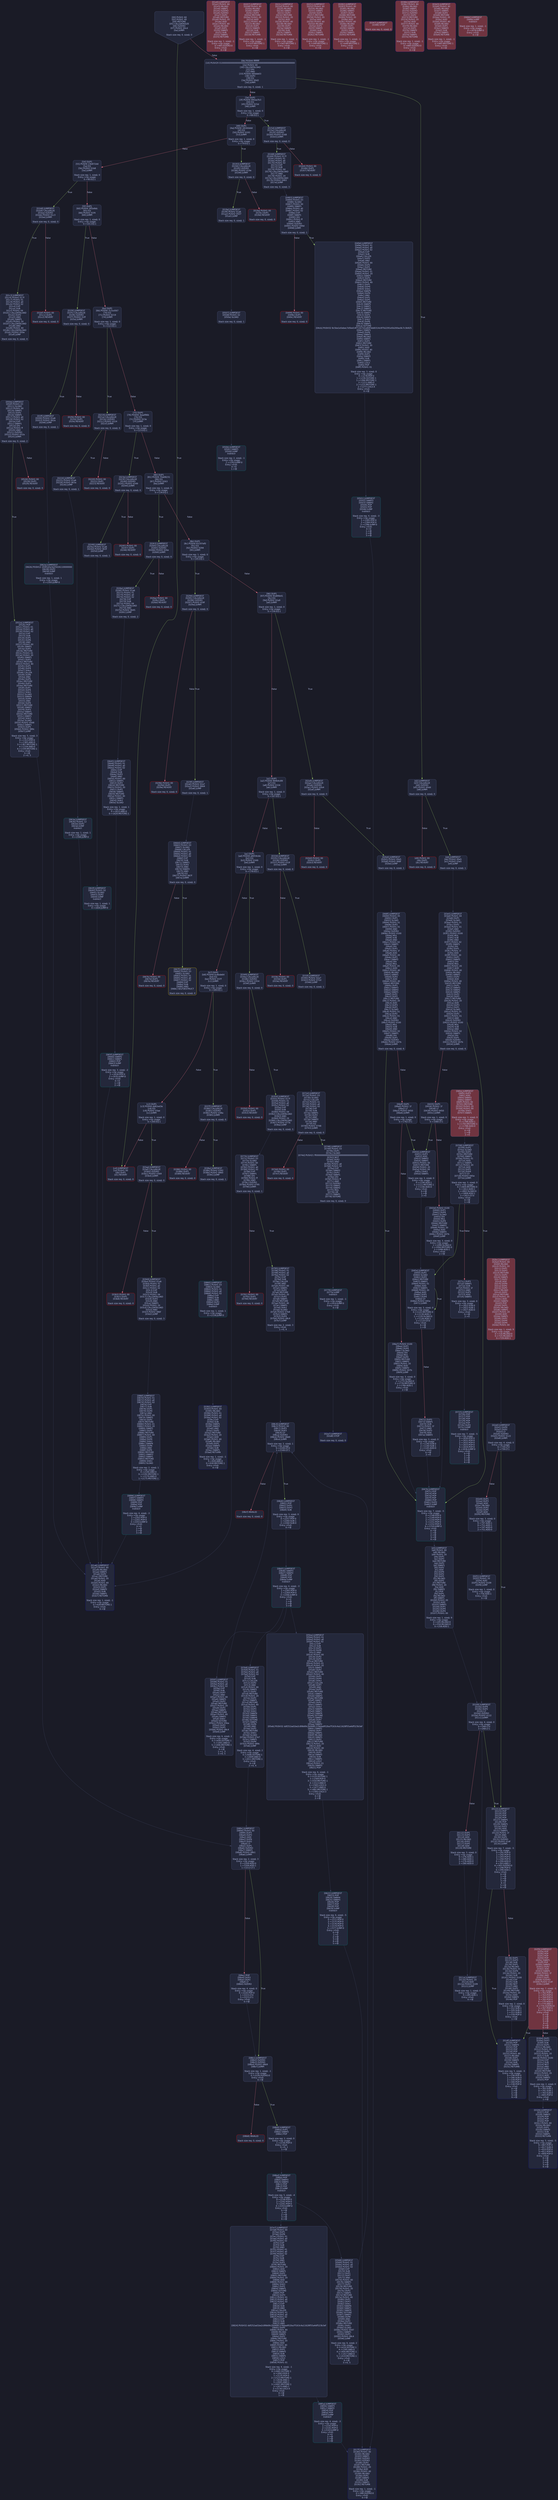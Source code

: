 digraph G {
    node [shape=box, style="filled, rounded", color="#565f89", fontcolor="#c0caf5", fontname="Helvetica", fillcolor="#24283b"];
    edge [color="#414868", fontcolor="#c0caf5", fontname="Helvetica"];
    bgcolor="#1a1b26";
    0 [ label = "[00] PUSH1 60
[02] PUSH1 40
[04] MSTORE
[05] CALLDATASIZE
[06] ISZERO
[07] PUSH2 00cd
[0a] JUMPI

Stack size req: 0, sizeΔ: 0
" shape = invhouse]
    1 [ label = "[0b] PUSH4 ffffffff
[10] PUSH29 0100000000000000000000000000000000000000000000000000000000
[2e] PUSH1 00
[30] CALLDATALOAD
[31] DIV
[32] AND
[33] PUSH4 06fdde03
[38] DUP2
[39] EQ
[3a] PUSH2 00d2
[3d] JUMPI

Stack size req: 0, sizeΔ: 1
"]
    2 [ label = "[3e] DUP1
[3f] PUSH4 095ea7b3
[44] EQ
[45] PUSH2 015d
[48] JUMPI

Stack size req: 1, sizeΔ: 0
Entry->Op usage:
	0->68:EQ:1
"]
    3 [ label = "[49] DUP1
[4a] PUSH4 18160ddd
[4f] EQ
[50] PUSH2 0193
[53] JUMPI

Stack size req: 1, sizeΔ: 0
Entry->Op usage:
	0->79:EQ:1
"]
    4 [ label = "[54] DUP1
[55] PUSH4 23b872dd
[5a] EQ
[5b] PUSH2 01b8
[5e] JUMPI

Stack size req: 1, sizeΔ: 0
Entry->Op usage:
	0->90:EQ:1
"]
    5 [ label = "[5f] DUP1
[60] PUSH4 2ff2e9dc
[65] EQ
[66] PUSH2 01f4
[69] JUMPI

Stack size req: 1, sizeΔ: 0
Entry->Op usage:
	0->101:EQ:1
"]
    6 [ label = "[6a] DUP1
[6b] PUSH4 313ce567
[70] EQ
[71] PUSH2 0219
[74] JUMPI

Stack size req: 1, sizeΔ: 0
Entry->Op usage:
	0->112:EQ:1
"]
    7 [ label = "[75] DUP1
[76] PUSH4 3eaaf86b
[7b] EQ
[7c] PUSH2 023e
[7f] JUMPI

Stack size req: 1, sizeΔ: 0
Entry->Op usage:
	0->123:EQ:1
"]
    8 [ label = "[80] DUP1
[81] PUSH4 70a08231
[86] EQ
[87] PUSH2 0263
[8a] JUMPI

Stack size req: 1, sizeΔ: 0
Entry->Op usage:
	0->134:EQ:1
"]
    9 [ label = "[8b] DUP1
[8c] PUSH4 83197ef0
[91] EQ
[92] PUSH2 0294
[95] JUMPI

Stack size req: 1, sizeΔ: 0
Entry->Op usage:
	0->145:EQ:1
"]
    10 [ label = "[96] DUP1
[97] PUSH4 95d89b41
[9c] EQ
[9d] PUSH2 02a9
[a0] JUMPI

Stack size req: 1, sizeΔ: 0
Entry->Op usage:
	0->156:EQ:1
"]
    11 [ label = "[a1] DUP1
[a2] PUSH4 99464c89
[a7] EQ
[a8] PUSH2 0334
[ab] JUMPI

Stack size req: 1, sizeΔ: 0
Entry->Op usage:
	0->167:EQ:1
"]
    12 [ label = "[ac] DUP1
[ad] PUSH4 a9059cbb
[b2] EQ
[b3] PUSH2 0349
[b6] JUMPI

Stack size req: 1, sizeΔ: 0
Entry->Op usage:
	0->178:EQ:1
"]
    13 [ label = "[b7] DUP1
[b8] PUSH4 bc8bde64
[bd] EQ
[be] PUSH2 037f
[c1] JUMPI

Stack size req: 1, sizeΔ: 0
Entry->Op usage:
	0->189:EQ:1
"]
    14 [ label = "[c2] DUP1
[c3] PUSH4 dd62ed3e
[c8] EQ
[c9] PUSH2 03ae
[cc] JUMPI

Stack size req: 1, sizeΔ: 0
Entry->Op usage:
	0->200:EQ:1
"]
    15 [ label = "[cd] JUMPDEST
[ce] PUSH1 00
[d0] DUP1
[d1] REVERT

Stack size req: 0, sizeΔ: 0
" color = "red"]
    16 [ label = "[d2] JUMPDEST
[d3] CALLVALUE
[d4] ISZERO
[d5] PUSH2 00dd
[d8] JUMPI

Stack size req: 0, sizeΔ: 0
"]
    17 [ label = "[d9] PUSH1 00
[db] DUP1
[dc] REVERT

Stack size req: 0, sizeΔ: 0
" color = "red"]
    18 [ label = "[dd] JUMPDEST
[de] PUSH2 00e5
[e1] PUSH2 03e5
[e4] JUMP

Stack size req: 0, sizeΔ: 1
"]
    19 [ label = "[e5] JUMPDEST
[e6] PUSH1 40
[e8] MLOAD
[e9] PUSH1 20
[eb] DUP1
[ec] DUP3
[ed] MSTORE
[ee] DUP2
[ef] SWAP1
[f0] DUP2
[f1] ADD
[f2] DUP4
[f3] DUP2
[f4] DUP2
[f5] MLOAD
[f6] DUP2
[f7] MSTORE
[f8] PUSH1 20
[fa] ADD
[fb] SWAP2
[fc] POP
[fd] DUP1
[fe] MLOAD
[ff] SWAP1
[0100] PUSH1 20
[0102] ADD
[0103] SWAP1
[0104] DUP1
[0105] DUP4
[0106] DUP4
[0107] PUSH1 00

Stack size req: 1, sizeΔ: 9
Entry->Op usage:
	0->245:MLOAD:0
	0->254:MLOAD:0
	0->258:ADD:1
"]
    20 [ label = "[0109] JUMPDEST
[010a] DUP4
[010b] DUP2
[010c] LT
[010d] ISZERO
[010e] PUSH2 0122
[0111] JUMPI

Stack size req: 4, sizeΔ: 0
Entry->Op usage:
	0->268:LT:0
	3->268:LT:1
"]
    21 [ label = "[0112] DUP1
[0113] DUP3
[0114] ADD
[0115] MLOAD
[0116] DUP2
[0117] DUP5
[0118] ADD
[0119] MSTORE

Stack size req: 3, sizeΔ: 0
Entry->Op usage:
	0->276:ADD:1
	0->280:ADD:1
	1->276:ADD:0
	2->280:ADD:0
"]
    22 [ label = "[011a] JUMPDEST
[011b] PUSH1 20
[011d] ADD
[011e] PUSH2 0109
[0121] JUMP

Stack size req: 1, sizeΔ: 0
Entry->Op usage:
	0->285:ADD:1
Entry->Exit:
	0->😵
"]
    23 [ label = "[0122] JUMPDEST
[0123] POP
[0124] POP
[0125] POP
[0126] POP
[0127] SWAP1
[0128] POP
[0129] SWAP1
[012a] DUP2
[012b] ADD
[012c] SWAP1
[012d] PUSH1 1f
[012f] AND
[0130] DUP1
[0131] ISZERO
[0132] PUSH2 014f
[0135] JUMPI

Stack size req: 7, sizeΔ: -5
Entry->Op usage:
	0->291:POP:0
	1->292:POP:0
	2->293:POP:0
	3->294:POP:0
	4->299:ADD:0
	4->303:AND:1
	4->305:ISZERO:0
	5->296:POP:0
	6->299:ADD:1
Entry->Exit:
	0->😵
	1->😵
	2->😵
	3->😵
	4->0
	5->😵
	6->😵
"]
    24 [ label = "[0136] DUP1
[0137] DUP3
[0138] SUB
[0139] DUP1
[013a] MLOAD
[013b] PUSH1 01
[013d] DUP4
[013e] PUSH1 20
[0140] SUB
[0141] PUSH2 0100
[0144] EXP
[0145] SUB
[0146] NOT
[0147] AND
[0148] DUP2
[0149] MSTORE
[014a] PUSH1 20
[014c] ADD
[014d] SWAP2
[014e] POP

Stack size req: 2, sizeΔ: 0
Entry->Op usage:
	0->312:SUB:1
	0->320:SUB:1
	1->312:SUB:0
	1->334:POP:0
Entry->Exit:
	1->😵
"]
    25 [ label = "[014f] JUMPDEST
[0150] POP
[0151] SWAP3
[0152] POP
[0153] POP
[0154] POP
[0155] PUSH1 40
[0157] MLOAD
[0158] DUP1
[0159] SWAP2
[015a] SUB
[015b] SWAP1
[015c] RETURN

Stack size req: 5, sizeΔ: -5
Entry->Op usage:
	0->336:POP:0
	1->346:SUB:0
	2->339:POP:0
	3->340:POP:0
	4->338:POP:0
Entry->Exit:
	0->😵
	1->😵
	2->😵
	3->😵
	4->😵
" color = "darkblue"]
    26 [ label = "[015d] JUMPDEST
[015e] CALLVALUE
[015f] ISZERO
[0160] PUSH2 0168
[0163] JUMPI

Stack size req: 0, sizeΔ: 0
"]
    27 [ label = "[0164] PUSH1 00
[0166] DUP1
[0167] REVERT

Stack size req: 0, sizeΔ: 0
" color = "red"]
    28 [ label = "[0168] JUMPDEST
[0169] PUSH2 017f
[016c] PUSH1 01
[016e] PUSH1 a0
[0170] PUSH1 02
[0172] EXP
[0173] SUB
[0174] PUSH1 04
[0176] CALLDATALOAD
[0177] AND
[0178] PUSH1 24
[017a] CALLDATALOAD
[017b] PUSH2 0483
[017e] JUMP

Stack size req: 0, sizeΔ: 3
"]
    29 [ label = "[017f] JUMPDEST
[0180] PUSH1 40
[0182] MLOAD
[0183] SWAP1
[0184] ISZERO
[0185] ISZERO
[0186] DUP2
[0187] MSTORE
[0188] PUSH1 20
[018a] ADD
[018b] PUSH1 40
[018d] MLOAD
[018e] DUP1
[018f] SWAP2
[0190] SUB
[0191] SWAP1
[0192] RETURN

Stack size req: 1, sizeΔ: -1
Entry->Op usage:
	0->388:ISZERO:0
Entry->Exit:
	0->😵
" color = "darkblue"]
    30 [ label = "[0193] JUMPDEST
[0194] CALLVALUE
[0195] ISZERO
[0196] PUSH2 019e
[0199] JUMPI

Stack size req: 0, sizeΔ: 0
"]
    31 [ label = "[019a] PUSH1 00
[019c] DUP1
[019d] REVERT

Stack size req: 0, sizeΔ: 0
" color = "red"]
    32 [ label = "[019e] JUMPDEST
[019f] PUSH2 01a6
[01a2] PUSH2 0507
[01a5] JUMP

Stack size req: 0, sizeΔ: 1
"]
    33 [ label = "[01a6] JUMPDEST
[01a7] PUSH1 40
[01a9] MLOAD
[01aa] SWAP1
[01ab] DUP2
[01ac] MSTORE
[01ad] PUSH1 20
[01af] ADD
[01b0] PUSH1 40
[01b2] MLOAD
[01b3] DUP1
[01b4] SWAP2
[01b5] SUB
[01b6] SWAP1
[01b7] RETURN

Stack size req: 1, sizeΔ: -1
Entry->Op usage:
	0->428:MSTORE:1
Entry->Exit:
	0->😵
" color = "darkblue"]
    34 [ label = "[01b8] JUMPDEST
[01b9] CALLVALUE
[01ba] ISZERO
[01bb] PUSH2 01c3
[01be] JUMPI

Stack size req: 0, sizeΔ: 0
"]
    35 [ label = "[01bf] PUSH1 00
[01c1] DUP1
[01c2] REVERT

Stack size req: 0, sizeΔ: 0
" color = "red"]
    36 [ label = "[01c3] JUMPDEST
[01c4] PUSH2 017f
[01c7] PUSH1 01
[01c9] PUSH1 a0
[01cb] PUSH1 02
[01cd] EXP
[01ce] SUB
[01cf] PUSH1 04
[01d1] CALLDATALOAD
[01d2] DUP2
[01d3] AND
[01d4] SWAP1
[01d5] PUSH1 24
[01d7] CALLDATALOAD
[01d8] AND
[01d9] PUSH1 44
[01db] CALLDATALOAD
[01dc] PUSH2 050e
[01df] JUMP

Stack size req: 0, sizeΔ: 4
"]
    37 [ label = "[01e0] JUMPDEST
[01e1] PUSH1 40
[01e3] MLOAD
[01e4] SWAP1
[01e5] ISZERO
[01e6] ISZERO
[01e7] DUP2
[01e8] MSTORE
[01e9] PUSH1 20
[01eb] ADD
[01ec] PUSH1 40
[01ee] MLOAD
[01ef] DUP1
[01f0] SWAP2
[01f1] SUB
[01f2] SWAP1
[01f3] RETURN

Stack size req: 1, sizeΔ: -1
Entry->Op usage:
	0->485:ISZERO:0
Entry->Exit:
	0->😵
" color = "darkblue" fillcolor = "#703440"]
    38 [ label = "[01f4] JUMPDEST
[01f5] CALLVALUE
[01f6] ISZERO
[01f7] PUSH2 01ff
[01fa] JUMPI

Stack size req: 0, sizeΔ: 0
"]
    39 [ label = "[01fb] PUSH1 00
[01fd] DUP1
[01fe] REVERT

Stack size req: 0, sizeΔ: 0
" color = "red"]
    40 [ label = "[01ff] JUMPDEST
[0200] PUSH2 01a6
[0203] PUSH2 062a
[0206] JUMP

Stack size req: 0, sizeΔ: 1
"]
    41 [ label = "[0207] JUMPDEST
[0208] PUSH1 40
[020a] MLOAD
[020b] SWAP1
[020c] DUP2
[020d] MSTORE
[020e] PUSH1 20
[0210] ADD
[0211] PUSH1 40
[0213] MLOAD
[0214] DUP1
[0215] SWAP2
[0216] SUB
[0217] SWAP1
[0218] RETURN

Stack size req: 1, sizeΔ: -1
Entry->Op usage:
	0->525:MSTORE:1
Entry->Exit:
	0->😵
" color = "darkblue" fillcolor = "#703440"]
    42 [ label = "[0219] JUMPDEST
[021a] CALLVALUE
[021b] ISZERO
[021c] PUSH2 0224
[021f] JUMPI

Stack size req: 0, sizeΔ: 0
"]
    43 [ label = "[0220] PUSH1 00
[0222] DUP1
[0223] REVERT

Stack size req: 0, sizeΔ: 0
" color = "red"]
    44 [ label = "[0224] JUMPDEST
[0225] PUSH2 01a6
[0228] PUSH2 063a
[022b] JUMP

Stack size req: 0, sizeΔ: 1
"]
    45 [ label = "[022c] JUMPDEST
[022d] PUSH1 40
[022f] MLOAD
[0230] SWAP1
[0231] DUP2
[0232] MSTORE
[0233] PUSH1 20
[0235] ADD
[0236] PUSH1 40
[0238] MLOAD
[0239] DUP1
[023a] SWAP2
[023b] SUB
[023c] SWAP1
[023d] RETURN

Stack size req: 1, sizeΔ: -1
Entry->Op usage:
	0->562:MSTORE:1
Entry->Exit:
	0->😵
" color = "darkblue" fillcolor = "#703440"]
    46 [ label = "[023e] JUMPDEST
[023f] CALLVALUE
[0240] ISZERO
[0241] PUSH2 0249
[0244] JUMPI

Stack size req: 0, sizeΔ: 0
"]
    47 [ label = "[0245] PUSH1 00
[0247] DUP1
[0248] REVERT

Stack size req: 0, sizeΔ: 0
" color = "red"]
    48 [ label = "[0249] JUMPDEST
[024a] PUSH2 01a6
[024d] PUSH2 063f
[0250] JUMP

Stack size req: 0, sizeΔ: 1
"]
    49 [ label = "[0251] JUMPDEST
[0252] PUSH1 40
[0254] MLOAD
[0255] SWAP1
[0256] DUP2
[0257] MSTORE
[0258] PUSH1 20
[025a] ADD
[025b] PUSH1 40
[025d] MLOAD
[025e] DUP1
[025f] SWAP2
[0260] SUB
[0261] SWAP1
[0262] RETURN

Stack size req: 1, sizeΔ: -1
Entry->Op usage:
	0->599:MSTORE:1
Entry->Exit:
	0->😵
" color = "darkblue" fillcolor = "#703440"]
    50 [ label = "[0263] JUMPDEST
[0264] CALLVALUE
[0265] ISZERO
[0266] PUSH2 026e
[0269] JUMPI

Stack size req: 0, sizeΔ: 0
"]
    51 [ label = "[026a] PUSH1 00
[026c] DUP1
[026d] REVERT

Stack size req: 0, sizeΔ: 0
" color = "red"]
    52 [ label = "[026e] JUMPDEST
[026f] PUSH2 01a6
[0272] PUSH1 01
[0274] PUSH1 a0
[0276] PUSH1 02
[0278] EXP
[0279] SUB
[027a] PUSH1 04
[027c] CALLDATALOAD
[027d] AND
[027e] PUSH2 0645
[0281] JUMP

Stack size req: 0, sizeΔ: 2
"]
    53 [ label = "[0282] JUMPDEST
[0283] PUSH1 40
[0285] MLOAD
[0286] SWAP1
[0287] DUP2
[0288] MSTORE
[0289] PUSH1 20
[028b] ADD
[028c] PUSH1 40
[028e] MLOAD
[028f] DUP1
[0290] SWAP2
[0291] SUB
[0292] SWAP1
[0293] RETURN

Stack size req: 1, sizeΔ: -1
Entry->Op usage:
	0->648:MSTORE:1
Entry->Exit:
	0->😵
" color = "darkblue" fillcolor = "#703440"]
    54 [ label = "[0294] JUMPDEST
[0295] CALLVALUE
[0296] ISZERO
[0297] PUSH2 029f
[029a] JUMPI

Stack size req: 0, sizeΔ: 0
"]
    55 [ label = "[029b] PUSH1 00
[029d] DUP1
[029e] REVERT

Stack size req: 0, sizeΔ: 0
" color = "red"]
    56 [ label = "[029f] JUMPDEST
[02a0] PUSH2 02a7
[02a3] PUSH2 0664
[02a6] JUMP

Stack size req: 0, sizeΔ: 1
"]
    57 [ label = "[02a7] JUMPDEST
[02a8] STOP

Stack size req: 0, sizeΔ: 0
" color = "darkblue"]
    58 [ label = "[02a9] JUMPDEST
[02aa] CALLVALUE
[02ab] ISZERO
[02ac] PUSH2 02b4
[02af] JUMPI

Stack size req: 0, sizeΔ: 0
"]
    59 [ label = "[02b0] PUSH1 00
[02b2] DUP1
[02b3] REVERT

Stack size req: 0, sizeΔ: 0
" color = "red"]
    60 [ label = "[02b4] JUMPDEST
[02b5] PUSH2 00e5
[02b8] PUSH2 068f
[02bb] JUMP

Stack size req: 0, sizeΔ: 1
"]
    61 [ label = "[02bc] JUMPDEST
[02bd] PUSH1 40
[02bf] MLOAD
[02c0] PUSH1 20
[02c2] DUP1
[02c3] DUP3
[02c4] MSTORE
[02c5] DUP2
[02c6] SWAP1
[02c7] DUP2
[02c8] ADD
[02c9] DUP4
[02ca] DUP2
[02cb] DUP2
[02cc] MLOAD
[02cd] DUP2
[02ce] MSTORE
[02cf] PUSH1 20
[02d1] ADD
[02d2] SWAP2
[02d3] POP
[02d4] DUP1
[02d5] MLOAD
[02d6] SWAP1
[02d7] PUSH1 20
[02d9] ADD
[02da] SWAP1
[02db] DUP1
[02dc] DUP4
[02dd] DUP4
[02de] PUSH1 00

Stack size req: 1, sizeΔ: 9
Entry->Op usage:
	0->716:MLOAD:0
	0->725:MLOAD:0
	0->729:ADD:1
" fillcolor = "#703440"]
    62 [ label = "[02e0] JUMPDEST
[02e1] DUP4
[02e2] DUP2
[02e3] LT
[02e4] ISZERO
[02e5] PUSH2 0122
[02e8] JUMPI

Stack size req: 4, sizeΔ: 0
Entry->Op usage:
	0->739:LT:0
	3->739:LT:1
"]
    63 [ label = "[02e9] DUP1
[02ea] DUP3
[02eb] ADD
[02ec] MLOAD
[02ed] DUP2
[02ee] DUP5
[02ef] ADD
[02f0] MSTORE

Stack size req: 3, sizeΔ: 0
Entry->Op usage:
	0->747:ADD:1
	0->751:ADD:1
	1->747:ADD:0
	2->751:ADD:0
"]
    64 [ label = "[02f1] JUMPDEST
[02f2] PUSH1 20
[02f4] ADD
[02f5] PUSH2 0109
[02f8] JUMP

Stack size req: 1, sizeΔ: 0
Entry->Op usage:
	0->756:ADD:1
Entry->Exit:
	0->😵
"]
    65 [ label = "[02f9] JUMPDEST
[02fa] POP
[02fb] POP
[02fc] POP
[02fd] POP
[02fe] SWAP1
[02ff] POP
[0300] SWAP1
[0301] DUP2
[0302] ADD
[0303] SWAP1
[0304] PUSH1 1f
[0306] AND
[0307] DUP1
[0308] ISZERO
[0309] PUSH2 014f
[030c] JUMPI

Stack size req: 7, sizeΔ: -5
Entry->Op usage:
	0->762:POP:0
	1->763:POP:0
	2->764:POP:0
	3->765:POP:0
	4->770:ADD:0
	4->774:AND:1
	4->776:ISZERO:0
	5->767:POP:0
	6->770:ADD:1
Entry->Exit:
	0->😵
	1->😵
	2->😵
	3->😵
	4->0
	5->😵
	6->😵
" fillcolor = "#703440"]
    66 [ label = "[030d] DUP1
[030e] DUP3
[030f] SUB
[0310] DUP1
[0311] MLOAD
[0312] PUSH1 01
[0314] DUP4
[0315] PUSH1 20
[0317] SUB
[0318] PUSH2 0100
[031b] EXP
[031c] SUB
[031d] NOT
[031e] AND
[031f] DUP2
[0320] MSTORE
[0321] PUSH1 20
[0323] ADD
[0324] SWAP2
[0325] POP

Stack size req: 2, sizeΔ: 0
Entry->Op usage:
	0->783:SUB:1
	0->791:SUB:1
	1->783:SUB:0
	1->805:POP:0
Entry->Exit:
	1->😵
"]
    67 [ label = "[0326] JUMPDEST
[0327] POP
[0328] SWAP3
[0329] POP
[032a] POP
[032b] POP
[032c] PUSH1 40
[032e] MLOAD
[032f] DUP1
[0330] SWAP2
[0331] SUB
[0332] SWAP1
[0333] RETURN

Stack size req: 5, sizeΔ: -5
Entry->Op usage:
	0->807:POP:0
	1->817:SUB:0
	2->810:POP:0
	3->811:POP:0
	4->809:POP:0
Entry->Exit:
	0->😵
	1->😵
	2->😵
	3->😵
	4->😵
" color = "darkblue"]
    68 [ label = "[0334] JUMPDEST
[0335] CALLVALUE
[0336] ISZERO
[0337] PUSH2 033f
[033a] JUMPI

Stack size req: 0, sizeΔ: 0
"]
    69 [ label = "[033b] PUSH1 00
[033d] DUP1
[033e] REVERT

Stack size req: 0, sizeΔ: 0
" color = "red"]
    70 [ label = "[033f] JUMPDEST
[0340] PUSH2 02a7
[0343] PUSH2 072d
[0346] JUMP

Stack size req: 0, sizeΔ: 1
"]
    71 [ label = "[0347] JUMPDEST
[0348] STOP

Stack size req: 0, sizeΔ: 0
" color = "darkblue" fillcolor = "#703440"]
    72 [ label = "[0349] JUMPDEST
[034a] CALLVALUE
[034b] ISZERO
[034c] PUSH2 0354
[034f] JUMPI

Stack size req: 0, sizeΔ: 0
"]
    73 [ label = "[0350] PUSH1 00
[0352] DUP1
[0353] REVERT

Stack size req: 0, sizeΔ: 0
" color = "red"]
    74 [ label = "[0354] JUMPDEST
[0355] PUSH2 017f
[0358] PUSH1 01
[035a] PUSH1 a0
[035c] PUSH1 02
[035e] EXP
[035f] SUB
[0360] PUSH1 04
[0362] CALLDATALOAD
[0363] AND
[0364] PUSH1 24
[0366] CALLDATALOAD
[0367] PUSH2 077b
[036a] JUMP

Stack size req: 0, sizeΔ: 3
"]
    75 [ label = "[036b] JUMPDEST
[036c] PUSH1 40
[036e] MLOAD
[036f] SWAP1
[0370] ISZERO
[0371] ISZERO
[0372] DUP2
[0373] MSTORE
[0374] PUSH1 20
[0376] ADD
[0377] PUSH1 40
[0379] MLOAD
[037a] DUP1
[037b] SWAP2
[037c] SUB
[037d] SWAP1
[037e] RETURN

Stack size req: 1, sizeΔ: -1
Entry->Op usage:
	0->880:ISZERO:0
Entry->Exit:
	0->😵
" color = "darkblue" fillcolor = "#703440"]
    76 [ label = "[037f] JUMPDEST
[0380] CALLVALUE
[0381] ISZERO
[0382] PUSH2 038a
[0385] JUMPI

Stack size req: 0, sizeΔ: 0
"]
    77 [ label = "[0386] PUSH1 00
[0388] DUP1
[0389] REVERT

Stack size req: 0, sizeΔ: 0
" color = "red"]
    78 [ label = "[038a] JUMPDEST
[038b] PUSH2 0392
[038e] PUSH2 0860
[0391] JUMP

Stack size req: 0, sizeΔ: 1
"]
    79 [ label = "[0392] JUMPDEST
[0393] PUSH1 40
[0395] MLOAD
[0396] PUSH1 01
[0398] PUSH1 a0
[039a] PUSH1 02
[039c] EXP
[039d] SUB
[039e] SWAP1
[039f] SWAP2
[03a0] AND
[03a1] DUP2
[03a2] MSTORE
[03a3] PUSH1 20
[03a5] ADD
[03a6] PUSH1 40
[03a8] MLOAD
[03a9] DUP1
[03aa] SWAP2
[03ab] SUB
[03ac] SWAP1
[03ad] RETURN

Stack size req: 1, sizeΔ: -1
Entry->Op usage:
	0->928:AND:0
	0->930:MSTORE:1
Entry->Exit:
	0->😵
" color = "darkblue"]
    80 [ label = "[03ae] JUMPDEST
[03af] CALLVALUE
[03b0] ISZERO
[03b1] PUSH2 03b9
[03b4] JUMPI

Stack size req: 0, sizeΔ: 0
"]
    81 [ label = "[03b5] PUSH1 00
[03b7] DUP1
[03b8] REVERT

Stack size req: 0, sizeΔ: 0
" color = "red"]
    82 [ label = "[03b9] JUMPDEST
[03ba] PUSH2 01a6
[03bd] PUSH1 01
[03bf] PUSH1 a0
[03c1] PUSH1 02
[03c3] EXP
[03c4] SUB
[03c5] PUSH1 04
[03c7] CALLDATALOAD
[03c8] DUP2
[03c9] AND
[03ca] SWAP1
[03cb] PUSH1 24
[03cd] CALLDATALOAD
[03ce] AND
[03cf] PUSH2 086f
[03d2] JUMP

Stack size req: 0, sizeΔ: 3
"]
    83 [ label = "[03d3] JUMPDEST
[03d4] PUSH1 40
[03d6] MLOAD
[03d7] SWAP1
[03d8] DUP2
[03d9] MSTORE
[03da] PUSH1 20
[03dc] ADD
[03dd] PUSH1 40
[03df] MLOAD
[03e0] DUP1
[03e1] SWAP2
[03e2] SUB
[03e3] SWAP1
[03e4] RETURN

Stack size req: 1, sizeΔ: -1
Entry->Op usage:
	0->985:MSTORE:1
Entry->Exit:
	0->😵
" color = "darkblue" fillcolor = "#703440"]
    84 [ label = "[03e5] JUMPDEST
[03e6] PUSH1 04
[03e8] DUP1
[03e9] SLOAD
[03ea] PUSH1 01
[03ec] DUP2
[03ed] PUSH1 01
[03ef] AND
[03f0] ISZERO
[03f1] PUSH2 0100
[03f4] MUL
[03f5] SUB
[03f6] AND
[03f7] PUSH1 02
[03f9] SWAP1
[03fa] DIV
[03fb] DUP1
[03fc] PUSH1 1f
[03fe] ADD
[03ff] PUSH1 20
[0401] DUP1
[0402] SWAP2
[0403] DIV
[0404] MUL
[0405] PUSH1 20
[0407] ADD
[0408] PUSH1 40
[040a] MLOAD
[040b] SWAP1
[040c] DUP2
[040d] ADD
[040e] PUSH1 40
[0410] MSTORE
[0411] DUP1
[0412] SWAP3
[0413] SWAP2
[0414] SWAP1
[0415] DUP2
[0416] DUP2
[0417] MSTORE
[0418] PUSH1 20
[041a] ADD
[041b] DUP3
[041c] DUP1
[041d] SLOAD
[041e] PUSH1 01
[0420] DUP2
[0421] PUSH1 01
[0423] AND
[0424] ISZERO
[0425] PUSH2 0100
[0428] MUL
[0429] SUB
[042a] AND
[042b] PUSH1 02
[042d] SWAP1
[042e] DIV
[042f] DUP1
[0430] ISZERO
[0431] PUSH2 047b
[0434] JUMPI

Stack size req: 0, sizeΔ: 6
"]
    85 [ label = "[0435] DUP1
[0436] PUSH1 1f
[0438] LT
[0439] PUSH2 0450
[043c] JUMPI

Stack size req: 1, sizeΔ: 0
Entry->Op usage:
	0->1080:LT:1
"]
    86 [ label = "[043d] PUSH2 0100
[0440] DUP1
[0441] DUP4
[0442] SLOAD
[0443] DIV
[0444] MUL
[0445] DUP4
[0446] MSTORE
[0447] SWAP2
[0448] PUSH1 20
[044a] ADD
[044b] SWAP2
[044c] PUSH2 047b
[044f] JUMP

Stack size req: 3, sizeΔ: 0
Entry->Op usage:
	1->1090:SLOAD:0
	2->1094:MSTORE:0
	2->1098:ADD:1
Entry->Exit:
	2->😵
"]
    87 [ label = "[0450] JUMPDEST
[0451] DUP3
[0452] ADD
[0453] SWAP2
[0454] SWAP1
[0455] PUSH1 00
[0457] MSTORE
[0458] PUSH1 20
[045a] PUSH1 00
[045c] SHA3
[045d] SWAP1

Stack size req: 3, sizeΔ: 0
Entry->Op usage:
	0->1106:ADD:1
	1->1111:MSTORE:1
	2->1106:ADD:0
Entry->Exit:
	0->😵
	1->😵
	2->0
"]
    88 [ label = "[045e] JUMPDEST
[045f] DUP2
[0460] SLOAD
[0461] DUP2
[0462] MSTORE
[0463] SWAP1
[0464] PUSH1 01
[0466] ADD
[0467] SWAP1
[0468] PUSH1 20
[046a] ADD
[046b] DUP1
[046c] DUP4
[046d] GT
[046e] PUSH2 045e
[0471] JUMPI

Stack size req: 3, sizeΔ: 0
Entry->Op usage:
	0->1122:MSTORE:0
	0->1130:ADD:1
	1->1120:SLOAD:0
	1->1126:ADD:1
	2->1133:GT:0
Entry->Exit:
	0->😵
	1->😵
"]
    89 [ label = "[0472] DUP3
[0473] SWAP1
[0474] SUB
[0475] PUSH1 1f
[0477] AND
[0478] DUP3
[0479] ADD
[047a] SWAP2

Stack size req: 3, sizeΔ: 0
Entry->Op usage:
	0->1140:SUB:0
	2->1140:SUB:1
	2->1145:ADD:0
Entry->Exit:
	0->😵
	2->0
"]
    90 [ label = "[047b] JUMPDEST
[047c] POP
[047d] POP
[047e] POP
[047f] POP
[0480] POP
[0481] DUP2
[0482] JUMP
Indirect!

Stack size req: 7, sizeΔ: -5
Entry->Op usage:
	0->1148:POP:0
	1->1149:POP:0
	2->1150:POP:0
	3->1151:POP:0
	4->1152:POP:0
	6->1154:JUMP:0
Entry->Exit:
	0->😵
	1->😵
	2->😵
	3->😵
	4->😵
" color = "teal"]
    91 [ label = "[0483] JUMPDEST
[0484] PUSH1 03
[0486] SLOAD
[0487] PUSH1 00
[0489] SWAP1
[048a] PUSH1 a0
[048c] PUSH1 02
[048e] EXP
[048f] SWAP1
[0490] DIV
[0491] PUSH1 ff
[0493] AND
[0494] ISZERO
[0495] PUSH2 049d
[0498] JUMPI

Stack size req: 0, sizeΔ: 1
"]
    92 [ label = "[0499] PUSH1 00
[049b] DUP1
[049c] REVERT

Stack size req: 0, sizeΔ: 0
" color = "red"]
    93 [ label = "[049d] JUMPDEST
[049e] PUSH1 01
[04a0] PUSH1 a0
[04a2] PUSH1 02
[04a4] EXP
[04a5] SUB
[04a6] CALLER
[04a7] DUP2
[04a8] AND
[04a9] PUSH1 00
[04ab] DUP2
[04ac] DUP2
[04ad] MSTORE
[04ae] PUSH1 01
[04b0] PUSH1 20
[04b2] SWAP1
[04b3] DUP2
[04b4] MSTORE
[04b5] PUSH1 40
[04b7] DUP1
[04b8] DUP4
[04b9] SHA3
[04ba] SWAP5
[04bb] DUP9
[04bc] AND
[04bd] DUP1
[04be] DUP5
[04bf] MSTORE
[04c0] SWAP5
[04c1] SWAP1
[04c2] SWAP2
[04c3] MSTORE
[04c4] SWAP1
[04c5] DUP2
[04c6] SWAP1
[04c7] SHA3
[04c8] DUP6
[04c9] SWAP1
[04ca] SSTORE
[04cb] PUSH32 8c5be1e5ebec7d5bd14f71427d1e84f3dd0314c0f7b2291e5b200ac8c7c3b925
[04ec] SWAP1
[04ed] DUP6
[04ee] SWAP1
[04ef] MLOAD
[04f0] SWAP1
[04f1] DUP2
[04f2] MSTORE
[04f3] PUSH1 20
[04f5] ADD
[04f6] PUSH1 40
[04f8] MLOAD
[04f9] DUP1
[04fa] SWAP2
[04fb] SUB
[04fc] SWAP1
[04fd] LOG3
[04fe] POP
[04ff] PUSH1 01

Stack size req: 3, sizeΔ: 0
Entry->Op usage:
	0->1278:POP:0
	1->1226:SSTORE:1
	1->1266:MSTORE:1
	2->1212:AND:0
	2->1215:MSTORE:1
	2->1277:LOG3:4
Entry->Exit:
	0->😵
"]
    94 [ label = "[0501] JUMPDEST
[0502] SWAP3
[0503] SWAP2
[0504] POP
[0505] POP
[0506] JUMP
Indirect!

Stack size req: 4, sizeΔ: -3
Entry->Op usage:
	1->1285:POP:0
	2->1284:POP:0
	3->1286:JUMP:0
Entry->Exit:
	0->0
	1->😵
	2->😵
	3->😵
" color = "teal"]
    95 [ label = "[0507] JUMPDEST
[0508] PUSH1 02
[050a] SLOAD

Stack size req: 0, sizeΔ: 1
"]
    96 [ label = "[050b] JUMPDEST
[050c] SWAP1
[050d] JUMP
Indirect!

Stack size req: 2, sizeΔ: -1
Entry->Op usage:
	1->1293:JUMP:0
Entry->Exit:
	0->0
	1->😵
" color = "teal"]
    97 [ label = "[050e] JUMPDEST
[050f] PUSH1 03
[0511] SLOAD
[0512] PUSH1 00
[0514] SWAP1
[0515] DUP2
[0516] SWAP1
[0517] PUSH1 a0
[0519] PUSH1 02
[051b] EXP
[051c] SWAP1
[051d] DIV
[051e] PUSH1 ff
[0520] AND
[0521] ISZERO
[0522] PUSH2 052a
[0525] JUMPI

Stack size req: 0, sizeΔ: 2
"]
    98 [ label = "[0526] PUSH1 00
[0528] DUP1
[0529] REVERT

Stack size req: 0, sizeΔ: 0
" color = "red"]
    99 [ label = "[052a] JUMPDEST
[052b] POP
[052c] PUSH1 01
[052e] PUSH1 a0
[0530] PUSH1 02
[0532] EXP
[0533] SUB
[0534] DUP1
[0535] DUP6
[0536] AND
[0537] PUSH1 00
[0539] SWAP1
[053a] DUP2
[053b] MSTORE
[053c] PUSH1 01
[053e] PUSH1 20
[0540] SWAP1
[0541] DUP2
[0542] MSTORE
[0543] PUSH1 40
[0545] DUP1
[0546] DUP4
[0547] SHA3
[0548] CALLER
[0549] DUP6
[054a] AND
[054b] DUP5
[054c] MSTORE
[054d] DUP3
[054e] MSTORE
[054f] DUP1
[0550] DUP4
[0551] SHA3
[0552] SLOAD
[0553] SWAP4
[0554] DUP8
[0555] AND
[0556] DUP4
[0557] MSTORE
[0558] SWAP1
[0559] DUP3
[055a] SWAP1
[055b] MSTORE
[055c] SWAP1
[055d] SHA3
[055e] SLOAD
[055f] PUSH2 0568
[0562] SWAP1
[0563] DUP5
[0564] PUSH2 089c
[0567] JUMP

Stack size req: 5, sizeΔ: 3
Entry->Op usage:
	0->1323:POP:0
	3->1365:AND:0
	3->1367:MSTORE:1
	4->1334:AND:0
	4->1339:MSTORE:1
Entry->Exit:
	0->😵
	2->0, 5
"]
    100 [ label = "[0568] JUMPDEST
[0569] PUSH1 01
[056b] PUSH1 a0
[056d] PUSH1 02
[056f] EXP
[0570] SUB
[0571] DUP1
[0572] DUP7
[0573] AND
[0574] PUSH1 00
[0576] SWAP1
[0577] DUP2
[0578] MSTORE
[0579] PUSH1 20
[057b] DUP2
[057c] SWAP1
[057d] MSTORE
[057e] PUSH1 40
[0580] DUP1
[0581] DUP3
[0582] SHA3
[0583] SWAP4
[0584] SWAP1
[0585] SWAP4
[0586] SSTORE
[0587] SWAP1
[0588] DUP8
[0589] AND
[058a] DUP2
[058b] MSTORE
[058c] SHA3
[058d] SLOAD
[058e] PUSH2 0597
[0591] SWAP1
[0592] DUP5
[0593] PUSH2 08c4
[0596] JUMP

Stack size req: 6, sizeΔ: 2
Entry->Op usage:
	0->1414:SSTORE:1
	4->1395:AND:0
	4->1400:MSTORE:1
	5->1417:AND:0
	5->1419:MSTORE:1
Entry->Exit:
	0->😵
	3->0, 5
"]
    101 [ label = "[0597] JUMPDEST
[0598] PUSH1 01
[059a] PUSH1 a0
[059c] PUSH1 02
[059e] EXP
[059f] SUB
[05a0] DUP7
[05a1] AND
[05a2] PUSH1 00
[05a4] SWAP1
[05a5] DUP2
[05a6] MSTORE
[05a7] PUSH1 20
[05a9] DUP2
[05aa] SWAP1
[05ab] MSTORE
[05ac] PUSH1 40
[05ae] SWAP1
[05af] SHA3
[05b0] SSTORE
[05b1] PUSH2 05ba
[05b4] DUP2
[05b5] DUP5
[05b6] PUSH2 08c4
[05b9] JUMP

Stack size req: 6, sizeΔ: 2
Entry->Op usage:
	0->1456:SSTORE:1
	5->1441:AND:0
	5->1446:MSTORE:1
Entry->Exit:
	0->😵
	1->1, 3
	3->0, 5
"]
    102 [ label = "[05ba] JUMPDEST
[05bb] PUSH1 01
[05bd] PUSH1 a0
[05bf] PUSH1 02
[05c1] EXP
[05c2] SUB
[05c3] DUP1
[05c4] DUP8
[05c5] AND
[05c6] PUSH1 00
[05c8] DUP2
[05c9] DUP2
[05ca] MSTORE
[05cb] PUSH1 01
[05cd] PUSH1 20
[05cf] SWAP1
[05d0] DUP2
[05d1] MSTORE
[05d2] PUSH1 40
[05d4] DUP1
[05d5] DUP4
[05d6] SHA3
[05d7] CALLER
[05d8] DUP7
[05d9] AND
[05da] DUP5
[05db] MSTORE
[05dc] SWAP1
[05dd] SWAP2
[05de] MSTORE
[05df] SWAP1
[05e0] DUP2
[05e1] SWAP1
[05e2] SHA3
[05e3] SWAP4
[05e4] SWAP1
[05e5] SWAP4
[05e6] SSTORE
[05e7] SWAP1
[05e8] DUP7
[05e9] AND
[05ea] SWAP2
[05eb] PUSH32 ddf252ad1be2c89b69c2b068fc378daa952ba7f163c4a11628f55a4df523b3ef
[060c] SWAP1
[060d] DUP7
[060e] SWAP1
[060f] MLOAD
[0610] SWAP1
[0611] DUP2
[0612] MSTORE
[0613] PUSH1 20
[0615] ADD
[0616] PUSH1 40
[0618] MLOAD
[0619] DUP1
[061a] SWAP2
[061b] SUB
[061c] SWAP1
[061d] LOG3
[061e] PUSH1 01
[0620] SWAP2
[0621] POP

Stack size req: 6, sizeΔ: -1
Entry->Op usage:
	0->1510:SSTORE:1
	2->1569:POP:0
	3->1554:MSTORE:1
	4->1513:AND:0
	4->1565:LOG3:4
	5->1477:AND:0
	5->1482:MSTORE:1
	5->1565:LOG3:3
Entry->Exit:
	0->😵
	2->😵
"]
    103 [ label = "[0622] JUMPDEST
[0623] POP
[0624] SWAP4
[0625] SWAP3
[0626] POP
[0627] POP
[0628] POP
[0629] JUMP
Indirect!

Stack size req: 6, sizeΔ: -5
Entry->Op usage:
	0->1571:POP:0
	2->1575:POP:0
	3->1576:POP:0
	4->1574:POP:0
	5->1577:JUMP:0
Entry->Exit:
	0->😵
	1->0
	2->😵
	3->😵
	4->😵
	5->😵
" color = "teal"]
    104 [ label = "[062a] JUMPDEST
[062b] PUSH12 204fce5e3e25026110000000
[0638] DUP2
[0639] JUMP
Indirect!

Stack size req: 1, sizeΔ: 1
Entry->Op usage:
	0->1593:JUMP:0
" color = "teal"]
    105 [ label = "[063a] JUMPDEST
[063b] PUSH1 12
[063d] DUP2
[063e] JUMP
Indirect!

Stack size req: 1, sizeΔ: 1
Entry->Op usage:
	0->1598:JUMP:0
" color = "teal"]
    106 [ label = "[063f] JUMPDEST
[0640] PUSH1 02
[0642] SLOAD
[0643] DUP2
[0644] JUMP
Indirect!

Stack size req: 1, sizeΔ: 1
Entry->Op usage:
	0->1604:JUMP:0
" color = "teal"]
    107 [ label = "[0645] JUMPDEST
[0646] PUSH1 01
[0648] PUSH1 a0
[064a] PUSH1 02
[064c] EXP
[064d] SUB
[064e] DUP2
[064f] AND
[0650] PUSH1 00
[0652] SWAP1
[0653] DUP2
[0654] MSTORE
[0655] PUSH1 20
[0657] DUP2
[0658] SWAP1
[0659] MSTORE
[065a] PUSH1 40
[065c] SWAP1
[065d] SHA3
[065e] SLOAD

Stack size req: 1, sizeΔ: 1
Entry->Op usage:
	0->1615:AND:0
	0->1620:MSTORE:1
"]
    108 [ label = "[065f] JUMPDEST
[0660] SWAP2
[0661] SWAP1
[0662] POP
[0663] JUMP
Indirect!

Stack size req: 3, sizeΔ: -2
Entry->Op usage:
	1->1634:POP:0
	2->1635:JUMP:0
Entry->Exit:
	0->0
	1->😵
	2->😵
" color = "teal"]
    109 [ label = "[0664] JUMPDEST
[0665] PUSH1 03
[0667] SLOAD
[0668] CALLER
[0669] PUSH1 01
[066b] PUSH1 a0
[066d] PUSH1 02
[066f] EXP
[0670] SUB
[0671] SWAP1
[0672] DUP2
[0673] AND
[0674] SWAP2
[0675] AND
[0676] EQ
[0677] PUSH2 067f
[067a] JUMPI

Stack size req: 0, sizeΔ: 0
"]
    110 [ label = "[067b] PUSH1 00
[067d] DUP1
[067e] REVERT

Stack size req: 0, sizeΔ: 0
" color = "red"]
    111 [ label = "[067f] JUMPDEST
[0680] PUSH1 03
[0682] SLOAD
[0683] PUSH1 01
[0685] PUSH1 a0
[0687] PUSH1 02
[0689] EXP
[068a] SUB
[068b] AND
[068c] SELFDESTRUCT

Stack size req: 0, sizeΔ: 0
" color = "gold"]
    112 [ label = "[068d] JUMPDEST
[068e] JUMP
Indirect!

Stack size req: 1, sizeΔ: -1
Entry->Op usage:
	0->1678:JUMP:0
Entry->Exit:
	0->😵
" color = "teal" fillcolor = "#703440"]
    113 [ label = "[068f] JUMPDEST
[0690] PUSH1 05
[0692] DUP1
[0693] SLOAD
[0694] PUSH1 01
[0696] DUP2
[0697] PUSH1 01
[0699] AND
[069a] ISZERO
[069b] PUSH2 0100
[069e] MUL
[069f] SUB
[06a0] AND
[06a1] PUSH1 02
[06a3] SWAP1
[06a4] DIV
[06a5] DUP1
[06a6] PUSH1 1f
[06a8] ADD
[06a9] PUSH1 20
[06ab] DUP1
[06ac] SWAP2
[06ad] DIV
[06ae] MUL
[06af] PUSH1 20
[06b1] ADD
[06b2] PUSH1 40
[06b4] MLOAD
[06b5] SWAP1
[06b6] DUP2
[06b7] ADD
[06b8] PUSH1 40
[06ba] MSTORE
[06bb] DUP1
[06bc] SWAP3
[06bd] SWAP2
[06be] SWAP1
[06bf] DUP2
[06c0] DUP2
[06c1] MSTORE
[06c2] PUSH1 20
[06c4] ADD
[06c5] DUP3
[06c6] DUP1
[06c7] SLOAD
[06c8] PUSH1 01
[06ca] DUP2
[06cb] PUSH1 01
[06cd] AND
[06ce] ISZERO
[06cf] PUSH2 0100
[06d2] MUL
[06d3] SUB
[06d4] AND
[06d5] PUSH1 02
[06d7] SWAP1
[06d8] DIV
[06d9] DUP1
[06da] ISZERO
[06db] PUSH2 047b
[06de] JUMPI

Stack size req: 0, sizeΔ: 6
"]
    114 [ label = "[06df] DUP1
[06e0] PUSH1 1f
[06e2] LT
[06e3] PUSH2 0450
[06e6] JUMPI

Stack size req: 1, sizeΔ: 0
Entry->Op usage:
	0->1762:LT:1
"]
    115 [ label = "[06e7] PUSH2 0100
[06ea] DUP1
[06eb] DUP4
[06ec] SLOAD
[06ed] DIV
[06ee] MUL
[06ef] DUP4
[06f0] MSTORE
[06f1] SWAP2
[06f2] PUSH1 20
[06f4] ADD
[06f5] SWAP2
[06f6] PUSH2 047b
[06f9] JUMP

Stack size req: 3, sizeΔ: 0
Entry->Op usage:
	1->1772:SLOAD:0
	2->1776:MSTORE:0
	2->1780:ADD:1
Entry->Exit:
	2->😵
"]
    116 [ label = "[06fa] JUMPDEST
[06fb] DUP3
[06fc] ADD
[06fd] SWAP2
[06fe] SWAP1
[06ff] PUSH1 00
[0701] MSTORE
[0702] PUSH1 20
[0704] PUSH1 00
[0706] SHA3
[0707] SWAP1

Stack size req: 3, sizeΔ: 0
Entry->Op usage:
	0->1788:ADD:1
	1->1793:MSTORE:1
	2->1788:ADD:0
Entry->Exit:
	0->😵
	1->😵
	2->0
" fillcolor = "#703440"]
    117 [ label = "[0708] JUMPDEST
[0709] DUP2
[070a] SLOAD
[070b] DUP2
[070c] MSTORE
[070d] SWAP1
[070e] PUSH1 01
[0710] ADD
[0711] SWAP1
[0712] PUSH1 20
[0714] ADD
[0715] DUP1
[0716] DUP4
[0717] GT
[0718] PUSH2 045e
[071b] JUMPI

Stack size req: 3, sizeΔ: 0
Entry->Op usage:
	0->1804:MSTORE:0
	0->1812:ADD:1
	1->1802:SLOAD:0
	1->1808:ADD:1
	2->1815:GT:0
Entry->Exit:
	0->😵
	1->😵
"]
    118 [ label = "[071c] DUP3
[071d] SWAP1
[071e] SUB
[071f] PUSH1 1f
[0721] AND
[0722] DUP3
[0723] ADD
[0724] SWAP2

Stack size req: 3, sizeΔ: 0
Entry->Op usage:
	0->1822:SUB:0
	2->1822:SUB:1
	2->1827:ADD:0
Entry->Exit:
	0->😵
	2->0
"]
    119 [ label = "[0725] JUMPDEST
[0726] POP
[0727] POP
[0728] POP
[0729] POP
[072a] POP
[072b] DUP2
[072c] JUMP
Indirect!

Stack size req: 7, sizeΔ: -5
Entry->Op usage:
	0->1830:POP:0
	1->1831:POP:0
	2->1832:POP:0
	3->1833:POP:0
	4->1834:POP:0
	6->1836:JUMP:0
Entry->Exit:
	0->😵
	1->😵
	2->😵
	3->😵
	4->😵
" color = "teal"]
    120 [ label = "[072d] JUMPDEST
[072e] PUSH1 03
[0730] SLOAD
[0731] CALLER
[0732] PUSH1 01
[0734] PUSH1 a0
[0736] PUSH1 02
[0738] EXP
[0739] SUB
[073a] SWAP1
[073b] DUP2
[073c] AND
[073d] SWAP2
[073e] AND
[073f] EQ
[0740] PUSH2 0748
[0743] JUMPI

Stack size req: 0, sizeΔ: 0
"]
    121 [ label = "[0744] PUSH1 00
[0746] DUP1
[0747] REVERT

Stack size req: 0, sizeΔ: 0
" color = "red"]
    122 [ label = "[0748] JUMPDEST
[0749] PUSH1 03
[074b] DUP1
[074c] SLOAD
[074d] PUSH21 ff0000000000000000000000000000000000000000
[0763] NOT
[0764] DUP2
[0765] AND
[0766] PUSH1 a0
[0768] PUSH1 02
[076a] EXP
[076b] SWAP2
[076c] DUP3
[076d] SWAP1
[076e] DIV
[076f] PUSH1 ff
[0771] AND
[0772] ISZERO
[0773] SWAP1
[0774] SWAP2
[0775] MUL
[0776] OR
[0777] SWAP1
[0778] SSTORE

Stack size req: 0, sizeΔ: 0
"]
    123 [ label = "[0779] JUMPDEST
[077a] JUMP
Indirect!

Stack size req: 1, sizeΔ: -1
Entry->Op usage:
	0->1914:JUMP:0
Entry->Exit:
	0->😵
" color = "teal"]
    124 [ label = "[077b] JUMPDEST
[077c] PUSH1 03
[077e] SLOAD
[077f] PUSH1 00
[0781] SWAP1
[0782] PUSH1 a0
[0784] PUSH1 02
[0786] EXP
[0787] SWAP1
[0788] DIV
[0789] PUSH1 ff
[078b] AND
[078c] ISZERO
[078d] PUSH2 0795
[0790] JUMPI

Stack size req: 0, sizeΔ: 1
"]
    125 [ label = "[0791] PUSH1 00
[0793] DUP1
[0794] REVERT

Stack size req: 0, sizeΔ: 0
" color = "red"]
    126 [ label = "[0795] JUMPDEST
[0796] PUSH1 01
[0798] PUSH1 a0
[079a] PUSH1 02
[079c] EXP
[079d] SUB
[079e] CALLER
[079f] AND
[07a0] PUSH1 00
[07a2] SWAP1
[07a3] DUP2
[07a4] MSTORE
[07a5] PUSH1 20
[07a7] DUP2
[07a8] SWAP1
[07a9] MSTORE
[07aa] PUSH1 40
[07ac] SWAP1
[07ad] SHA3
[07ae] SLOAD
[07af] PUSH2 07b8
[07b2] SWAP1
[07b3] DUP4
[07b4] PUSH2 08c4
[07b7] JUMP

Stack size req: 2, sizeΔ: 3
Entry->Exit:
	1->0, 4
"]
    127 [ label = "[07b8] JUMPDEST
[07b9] PUSH1 01
[07bb] PUSH1 a0
[07bd] PUSH1 02
[07bf] EXP
[07c0] SUB
[07c1] CALLER
[07c2] DUP2
[07c3] AND
[07c4] PUSH1 00
[07c6] SWAP1
[07c7] DUP2
[07c8] MSTORE
[07c9] PUSH1 20
[07cb] DUP2
[07cc] SWAP1
[07cd] MSTORE
[07ce] PUSH1 40
[07d0] DUP1
[07d1] DUP3
[07d2] SHA3
[07d3] SWAP4
[07d4] SWAP1
[07d5] SWAP4
[07d6] SSTORE
[07d7] SWAP1
[07d8] DUP6
[07d9] AND
[07da] DUP2
[07db] MSTORE
[07dc] SHA3
[07dd] SLOAD
[07de] PUSH2 07e7
[07e1] SWAP1
[07e2] DUP4
[07e3] PUSH2 089c
[07e6] JUMP

Stack size req: 4, sizeΔ: 2
Entry->Op usage:
	0->2006:SSTORE:1
	3->2009:AND:0
	3->2011:MSTORE:1
Entry->Exit:
	0->😵
	2->0, 4
"]
    128 [ label = "[07e7] JUMPDEST
[07e8] PUSH1 00
[07ea] DUP1
[07eb] DUP6
[07ec] PUSH1 01
[07ee] PUSH1 a0
[07f0] PUSH1 02
[07f2] EXP
[07f3] SUB
[07f4] AND
[07f5] PUSH1 01
[07f7] PUSH1 a0
[07f9] PUSH1 02
[07fb] EXP
[07fc] SUB
[07fd] AND
[07fe] DUP2
[07ff] MSTORE
[0800] PUSH1 20
[0802] ADD
[0803] SWAP1
[0804] DUP2
[0805] MSTORE
[0806] PUSH1 20
[0808] ADD
[0809] PUSH1 00
[080b] SHA3
[080c] DUP2
[080d] SWAP1
[080e] SSTORE
[080f] POP
[0810] DUP3
[0811] PUSH1 01
[0813] PUSH1 a0
[0815] PUSH1 02
[0817] EXP
[0818] SUB
[0819] AND
[081a] CALLER
[081b] PUSH1 01
[081d] PUSH1 a0
[081f] PUSH1 02
[0821] EXP
[0822] SUB
[0823] AND
[0824] PUSH32 ddf252ad1be2c89b69c2b068fc378daa952ba7f163c4a11628f55a4df523b3ef
[0845] DUP5
[0846] PUSH1 40
[0848] MLOAD
[0849] SWAP1
[084a] DUP2
[084b] MSTORE
[084c] PUSH1 20
[084e] ADD
[084f] PUSH1 40
[0851] MLOAD
[0852] DUP1
[0853] SWAP2
[0854] SUB
[0855] SWAP1
[0856] LOG3
[0857] POP
[0858] PUSH1 01

Stack size req: 4, sizeΔ: -1
Entry->Op usage:
	0->2062:SSTORE:1
	0->2063:POP:0
	1->2135:POP:0
	2->2123:MSTORE:1
	3->2036:AND:1
	3->2045:AND:1
	3->2047:MSTORE:1
	3->2073:AND:1
	3->2134:LOG3:4
Entry->Exit:
	0->😵
	1->😵
"]
    129 [ label = "[085a] JUMPDEST
[085b] SWAP3
[085c] SWAP2
[085d] POP
[085e] POP
[085f] JUMP
Indirect!

Stack size req: 4, sizeΔ: -3
Entry->Op usage:
	1->2142:POP:0
	2->2141:POP:0
	3->2143:JUMP:0
Entry->Exit:
	0->0
	1->😵
	2->😵
	3->😵
" color = "teal"]
    130 [ label = "[0860] JUMPDEST
[0861] PUSH1 03
[0863] SLOAD
[0864] PUSH1 01
[0866] PUSH1 a0
[0868] PUSH1 02
[086a] EXP
[086b] SUB
[086c] AND
[086d] DUP2
[086e] JUMP
Indirect!

Stack size req: 1, sizeΔ: 1
Entry->Op usage:
	0->2158:JUMP:0
" color = "teal"]
    131 [ label = "[086f] JUMPDEST
[0870] PUSH1 01
[0872] PUSH1 a0
[0874] PUSH1 02
[0876] EXP
[0877] SUB
[0878] DUP1
[0879] DUP4
[087a] AND
[087b] PUSH1 00
[087d] SWAP1
[087e] DUP2
[087f] MSTORE
[0880] PUSH1 01
[0882] PUSH1 20
[0884] SWAP1
[0885] DUP2
[0886] MSTORE
[0887] PUSH1 40
[0889] DUP1
[088a] DUP4
[088b] SHA3
[088c] SWAP4
[088d] DUP6
[088e] AND
[088f] DUP4
[0890] MSTORE
[0891] SWAP3
[0892] SWAP1
[0893] MSTORE
[0894] SHA3
[0895] SLOAD

Stack size req: 2, sizeΔ: 1
Entry->Op usage:
	0->2190:AND:0
	0->2192:MSTORE:1
	1->2170:AND:0
	1->2175:MSTORE:1
"]
    132 [ label = "[0896] JUMPDEST
[0897] SWAP3
[0898] SWAP2
[0899] POP
[089a] POP
[089b] JUMP
Indirect!

Stack size req: 4, sizeΔ: -3
Entry->Op usage:
	1->2202:POP:0
	2->2201:POP:0
	3->2203:JUMP:0
Entry->Exit:
	0->0
	1->😵
	2->😵
	3->😵
" color = "teal"]
    133 [ label = "[089c] JUMPDEST
[089d] PUSH1 00
[089f] DUP3
[08a0] DUP3
[08a1] ADD
[08a2] DUP4
[08a3] DUP2
[08a4] LT
[08a5] DUP1
[08a6] ISZERO
[08a7] SWAP1
[08a8] PUSH2 08b1
[08ab] JUMPI

Stack size req: 2, sizeΔ: 3
Entry->Op usage:
	0->2209:ADD:0
	1->2209:ADD:1
	1->2212:LT:1
"]
    134 [ label = "[08ac] POP
[08ad] DUP3
[08ae] DUP2
[08af] LT
[08b0] ISZERO

Stack size req: 4, sizeΔ: 0
Entry->Op usage:
	0->2220:POP:0
	1->2223:LT:0
	3->2223:LT:1
Entry->Exit:
	0->😵
"]
    135 [ label = "[08b1] JUMPDEST
[08b2] ISZERO
[08b3] ISZERO
[08b4] PUSH2 08b9
[08b7] JUMPI

Stack size req: 1, sizeΔ: -1
Entry->Op usage:
	0->2226:ISZERO:0
Entry->Exit:
	0->😵
"]
    136 [ label = "[08b8] INVALID

Stack size req: 0, sizeΔ: 0
" color = "red"]
    137 [ label = "[08b9] JUMPDEST
[08ba] DUP1
[08bb] SWAP2
[08bc] POP

Stack size req: 2, sizeΔ: 0
Entry->Op usage:
	1->2236:POP:0
Entry->Exit:
	0->0, 1
	1->😵
"]
    138 [ label = "[08bd] JUMPDEST
[08be] POP
[08bf] SWAP3
[08c0] SWAP2
[08c1] POP
[08c2] POP
[08c3] JUMP
Indirect!

Stack size req: 5, sizeΔ: -4
Entry->Op usage:
	0->2238:POP:0
	2->2242:POP:0
	3->2241:POP:0
	4->2243:JUMP:0
Entry->Exit:
	0->😵
	1->0
	2->😵
	3->😵
	4->😵
" color = "teal"]
    139 [ label = "[08c4] JUMPDEST
[08c5] PUSH1 00
[08c7] DUP3
[08c8] DUP3
[08c9] GT
[08ca] ISZERO
[08cb] PUSH2 08d0
[08ce] JUMPI

Stack size req: 2, sizeΔ: 1
Entry->Op usage:
	0->2249:GT:0
	1->2249:GT:1
"]
    140 [ label = "[08cf] INVALID

Stack size req: 0, sizeΔ: 0
" color = "red"]
    141 [ label = "[08d0] JUMPDEST
[08d1] POP
[08d2] DUP1
[08d3] DUP3
[08d4] SUB

Stack size req: 3, sizeΔ: 0
Entry->Op usage:
	0->2257:POP:0
	1->2260:SUB:1
	2->2260:SUB:0
Entry->Exit:
	0->😵
"]
    142 [ label = "[08d5] JUMPDEST
[08d6] SWAP3
[08d7] SWAP2
[08d8] POP
[08d9] POP
[08da] JUMP
Indirect!

Stack size req: 4, sizeΔ: -3
Entry->Op usage:
	1->2265:POP:0
	2->2264:POP:0
	3->2266:JUMP:0
Entry->Exit:
	0->0
	1->😵
	2->😵
	3->😵
" color = "teal"]
    0 -> 1 [ label = "False" color = "#f7768e"]
    0 -> 15 [ label = "True" color = "#9ece6a"]
    1 -> 2 [ label = "False" color = "#f7768e"]
    1 -> 16 [ label = "True" color = "#9ece6a"]
    2 -> 3 [ label = "False" color = "#f7768e"]
    2 -> 26 [ label = "True" color = "#9ece6a"]
    3 -> 4 [ label = "False" color = "#f7768e"]
    3 -> 30 [ label = "True" color = "#9ece6a"]
    4 -> 5 [ label = "False" color = "#f7768e"]
    4 -> 34 [ label = "True" color = "#9ece6a"]
    5 -> 6 [ label = "False" color = "#f7768e"]
    5 -> 38 [ label = "True" color = "#9ece6a"]
    6 -> 7 [ label = "False" color = "#f7768e"]
    6 -> 42 [ label = "True" color = "#9ece6a"]
    7 -> 8 [ label = "False" color = "#f7768e"]
    7 -> 46 [ label = "True" color = "#9ece6a"]
    8 -> 9 [ label = "False" color = "#f7768e"]
    8 -> 50 [ label = "True" color = "#9ece6a"]
    9 -> 10 [ label = "False" color = "#f7768e"]
    9 -> 54 [ label = "True" color = "#9ece6a"]
    10 -> 11 [ label = "False" color = "#f7768e"]
    10 -> 58 [ label = "True" color = "#9ece6a"]
    11 -> 12 [ label = "False" color = "#f7768e"]
    11 -> 68 [ label = "True" color = "#9ece6a"]
    12 -> 13 [ label = "False" color = "#f7768e"]
    12 -> 72 [ label = "True" color = "#9ece6a"]
    13 -> 14 [ label = "False" color = "#f7768e"]
    13 -> 76 [ label = "True" color = "#9ece6a"]
    14 -> 15 [ label = "False" color = "#f7768e"]
    14 -> 80 [ label = "True" color = "#9ece6a"]
    16 -> 17 [ label = "False" color = "#f7768e"]
    16 -> 18 [ label = "True" color = "#9ece6a"]
    18 -> 84 [ ]
    19 -> 20 [ ]
    20 -> 21 [ label = "False" color = "#f7768e"]
    20 -> 23 [ label = "True" color = "#9ece6a"]
    21 -> 22 [ ]
    22 -> 20 [ ]
    23 -> 24 [ label = "False" color = "#f7768e"]
    23 -> 25 [ label = "True" color = "#9ece6a"]
    24 -> 25 [ ]
    26 -> 27 [ label = "False" color = "#f7768e"]
    26 -> 28 [ label = "True" color = "#9ece6a"]
    28 -> 91 [ ]
    30 -> 31 [ label = "False" color = "#f7768e"]
    30 -> 32 [ label = "True" color = "#9ece6a"]
    32 -> 95 [ ]
    34 -> 35 [ label = "False" color = "#f7768e"]
    34 -> 36 [ label = "True" color = "#9ece6a"]
    36 -> 97 [ ]
    38 -> 39 [ label = "False" color = "#f7768e"]
    38 -> 40 [ label = "True" color = "#9ece6a"]
    40 -> 104 [ ]
    42 -> 43 [ label = "False" color = "#f7768e"]
    42 -> 44 [ label = "True" color = "#9ece6a"]
    44 -> 105 [ ]
    46 -> 47 [ label = "False" color = "#f7768e"]
    46 -> 48 [ label = "True" color = "#9ece6a"]
    48 -> 106 [ ]
    50 -> 51 [ label = "False" color = "#f7768e"]
    50 -> 52 [ label = "True" color = "#9ece6a"]
    52 -> 107 [ ]
    54 -> 55 [ label = "False" color = "#f7768e"]
    54 -> 56 [ label = "True" color = "#9ece6a"]
    56 -> 109 [ ]
    58 -> 59 [ label = "False" color = "#f7768e"]
    58 -> 60 [ label = "True" color = "#9ece6a"]
    60 -> 113 [ ]
    61 -> 62 [ ]
    62 -> 63 [ label = "False" color = "#f7768e"]
    62 -> 23 [ label = "True" color = "#9ece6a"]
    63 -> 64 [ ]
    64 -> 20 [ ]
    65 -> 66 [ label = "False" color = "#f7768e"]
    65 -> 25 [ label = "True" color = "#9ece6a"]
    66 -> 67 [ ]
    68 -> 69 [ label = "False" color = "#f7768e"]
    68 -> 70 [ label = "True" color = "#9ece6a"]
    70 -> 120 [ ]
    72 -> 73 [ label = "False" color = "#f7768e"]
    72 -> 74 [ label = "True" color = "#9ece6a"]
    74 -> 124 [ ]
    76 -> 77 [ label = "False" color = "#f7768e"]
    76 -> 78 [ label = "True" color = "#9ece6a"]
    78 -> 130 [ ]
    80 -> 81 [ label = "False" color = "#f7768e"]
    80 -> 82 [ label = "True" color = "#9ece6a"]
    82 -> 131 [ ]
    84 -> 85 [ label = "False" color = "#f7768e"]
    84 -> 90 [ label = "True" color = "#9ece6a"]
    85 -> 86 [ label = "False" color = "#f7768e"]
    85 -> 87 [ label = "True" color = "#9ece6a"]
    86 -> 90 [ ]
    87 -> 88 [ ]
    88 -> 89 [ label = "False" color = "#f7768e"]
    88 -> 88 [ label = "True" color = "#9ece6a"]
    89 -> 90 [ ]
    91 -> 92 [ label = "False" color = "#f7768e"]
    91 -> 93 [ label = "True" color = "#9ece6a"]
    93 -> 94 [ ]
    95 -> 96 [ ]
    97 -> 98 [ label = "False" color = "#f7768e"]
    97 -> 99 [ label = "True" color = "#9ece6a"]
    99 -> 133 [ ]
    100 -> 139 [ ]
    101 -> 139 [ ]
    102 -> 103 [ ]
    107 -> 108 [ ]
    109 -> 110 [ label = "False" color = "#f7768e"]
    109 -> 111 [ label = "True" color = "#9ece6a"]
    113 -> 114 [ label = "False" color = "#f7768e"]
    113 -> 90 [ label = "True" color = "#9ece6a"]
    114 -> 115 [ label = "False" color = "#f7768e"]
    114 -> 87 [ label = "True" color = "#9ece6a"]
    115 -> 90 [ ]
    116 -> 117 [ ]
    117 -> 118 [ label = "False" color = "#f7768e"]
    117 -> 88 [ label = "True" color = "#9ece6a"]
    118 -> 119 [ ]
    120 -> 121 [ label = "False" color = "#f7768e"]
    120 -> 122 [ label = "True" color = "#9ece6a"]
    122 -> 123 [ ]
    124 -> 125 [ label = "False" color = "#f7768e"]
    124 -> 126 [ label = "True" color = "#9ece6a"]
    126 -> 139 [ ]
    127 -> 133 [ ]
    128 -> 129 [ ]
    131 -> 132 [ ]
    133 -> 134 [ label = "False" color = "#f7768e"]
    133 -> 135 [ label = "True" color = "#9ece6a"]
    134 -> 135 [ ]
    135 -> 136 [ label = "False" color = "#f7768e"]
    135 -> 137 [ label = "True" color = "#9ece6a"]
    137 -> 138 [ ]
    139 -> 140 [ label = "False" color = "#f7768e"]
    139 -> 141 [ label = "True" color = "#9ece6a"]
    141 -> 142 [ ]
    90 -> 19 [ ]
    94 -> 29 [ ]
    96 -> 33 [ ]
    138 -> 100 [ ]
    142 -> 101 [ ]
    142 -> 102 [ ]
    103 -> 29 [ ]
    104 -> 33 [ ]
    105 -> 33 [ ]
    106 -> 33 [ ]
    108 -> 33 [ ]
    123 -> 57 [ ]
    142 -> 127 [ ]
    138 -> 128 [ ]
    129 -> 29 [ ]
    130 -> 79 [ ]
    132 -> 33 [ ]

}
